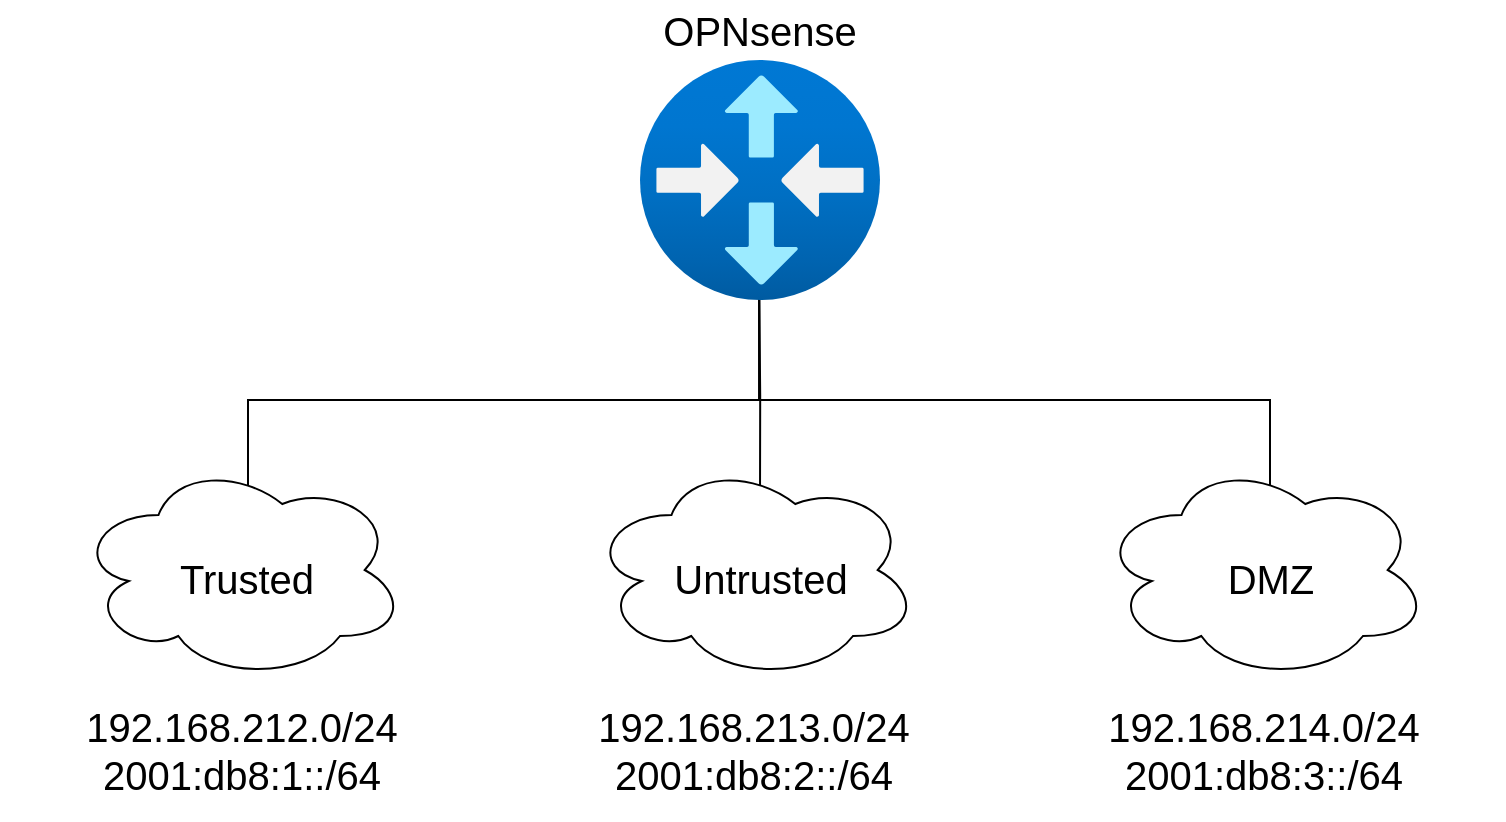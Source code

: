 <mxfile version="28.2.8">
  <diagram name="Page-1" id="kjfYO6QnPHj5p05ZAxf_">
    <mxGraphModel dx="1375" dy="665" grid="1" gridSize="10" guides="1" tooltips="1" connect="1" arrows="1" fold="1" page="1" pageScale="1" pageWidth="850" pageHeight="1100" math="0" shadow="0">
      <root>
        <mxCell id="0" />
        <mxCell id="1" parent="0" />
        <mxCell id="-5LEjpwpGlydO3lvvV_2-20" style="edgeStyle=orthogonalEdgeStyle;rounded=0;orthogonalLoop=1;jettySize=auto;html=1;entryX=0.5;entryY=0;entryDx=0;entryDy=0;" edge="1" parent="1" target="-5LEjpwpGlydO3lvvV_2-16">
          <mxGeometry relative="1" as="geometry">
            <mxPoint x="427.565" y="200.0" as="sourcePoint" />
            <Array as="points">
              <mxPoint x="428" y="260" />
              <mxPoint x="172" y="260" />
              <mxPoint x="172" y="314" />
            </Array>
          </mxGeometry>
        </mxCell>
        <mxCell id="-5LEjpwpGlydO3lvvV_2-26" style="edgeStyle=orthogonalEdgeStyle;rounded=0;orthogonalLoop=1;jettySize=auto;html=1;" edge="1" parent="1" target="-5LEjpwpGlydO3lvvV_2-24">
          <mxGeometry relative="1" as="geometry">
            <mxPoint x="427.565" y="200.0" as="sourcePoint" />
          </mxGeometry>
        </mxCell>
        <mxCell id="-5LEjpwpGlydO3lvvV_2-31" style="edgeStyle=orthogonalEdgeStyle;rounded=0;orthogonalLoop=1;jettySize=auto;html=1;entryX=0.5;entryY=0;entryDx=0;entryDy=0;" edge="1" parent="1" target="-5LEjpwpGlydO3lvvV_2-29">
          <mxGeometry relative="1" as="geometry">
            <mxPoint x="427.565" y="200.0" as="sourcePoint" />
            <Array as="points">
              <mxPoint x="428" y="260" />
              <mxPoint x="683" y="260" />
            </Array>
          </mxGeometry>
        </mxCell>
        <mxCell id="-5LEjpwpGlydO3lvvV_2-18" value="" style="group" vertex="1" connectable="0" parent="1">
          <mxGeometry x="86" y="290" width="165" height="110" as="geometry" />
        </mxCell>
        <mxCell id="-5LEjpwpGlydO3lvvV_2-15" value="" style="ellipse;shape=cloud;whiteSpace=wrap;html=1;" vertex="1" parent="-5LEjpwpGlydO3lvvV_2-18">
          <mxGeometry width="165" height="110" as="geometry" />
        </mxCell>
        <mxCell id="-5LEjpwpGlydO3lvvV_2-16" value="&lt;font style=&quot;font-size: 20px;&quot;&gt;Trusted&lt;/font&gt;" style="text;html=1;whiteSpace=wrap;strokeColor=none;fillColor=none;align=center;verticalAlign=middle;rounded=0;" vertex="1" parent="-5LEjpwpGlydO3lvvV_2-18">
          <mxGeometry x="18" y="24" width="135" height="70" as="geometry" />
        </mxCell>
        <mxCell id="-5LEjpwpGlydO3lvvV_2-21" value="&lt;font style=&quot;font-size: 20px;&quot;&gt;192.168.212.0/24&lt;br&gt;2001:db8:1::/64&lt;/font&gt;" style="text;html=1;whiteSpace=wrap;strokeColor=none;fillColor=none;align=center;verticalAlign=middle;rounded=0;" vertex="1" parent="1">
          <mxGeometry x="48.5" y="400" width="240" height="70" as="geometry" />
        </mxCell>
        <mxCell id="-5LEjpwpGlydO3lvvV_2-22" value="" style="group" vertex="1" connectable="0" parent="1">
          <mxGeometry x="342.5" y="290" width="165" height="110" as="geometry" />
        </mxCell>
        <mxCell id="-5LEjpwpGlydO3lvvV_2-23" value="" style="ellipse;shape=cloud;whiteSpace=wrap;html=1;" vertex="1" parent="-5LEjpwpGlydO3lvvV_2-22">
          <mxGeometry width="165" height="110" as="geometry" />
        </mxCell>
        <mxCell id="-5LEjpwpGlydO3lvvV_2-24" value="&lt;font style=&quot;font-size: 20px;&quot;&gt;Untrusted&lt;/font&gt;" style="text;html=1;whiteSpace=wrap;strokeColor=none;fillColor=none;align=center;verticalAlign=middle;rounded=0;" vertex="1" parent="-5LEjpwpGlydO3lvvV_2-22">
          <mxGeometry x="18" y="24" width="135" height="70" as="geometry" />
        </mxCell>
        <mxCell id="-5LEjpwpGlydO3lvvV_2-25" value="&lt;font style=&quot;font-size: 20px;&quot;&gt;192.168.213.0/24&lt;br&gt;2001:db8:2::/64&lt;/font&gt;" style="text;html=1;whiteSpace=wrap;strokeColor=none;fillColor=none;align=center;verticalAlign=middle;rounded=0;" vertex="1" parent="1">
          <mxGeometry x="305" y="400" width="240" height="70" as="geometry" />
        </mxCell>
        <mxCell id="-5LEjpwpGlydO3lvvV_2-27" value="" style="group" vertex="1" connectable="0" parent="1">
          <mxGeometry x="597.5" y="290" width="165" height="110" as="geometry" />
        </mxCell>
        <mxCell id="-5LEjpwpGlydO3lvvV_2-28" value="" style="ellipse;shape=cloud;whiteSpace=wrap;html=1;" vertex="1" parent="-5LEjpwpGlydO3lvvV_2-27">
          <mxGeometry width="165" height="110" as="geometry" />
        </mxCell>
        <mxCell id="-5LEjpwpGlydO3lvvV_2-29" value="&lt;font style=&quot;font-size: 20px;&quot;&gt;DMZ&lt;/font&gt;" style="text;html=1;whiteSpace=wrap;strokeColor=none;fillColor=none;align=center;verticalAlign=middle;rounded=0;" vertex="1" parent="-5LEjpwpGlydO3lvvV_2-27">
          <mxGeometry x="18" y="24" width="135" height="70" as="geometry" />
        </mxCell>
        <mxCell id="-5LEjpwpGlydO3lvvV_2-30" value="&lt;font style=&quot;font-size: 20px;&quot;&gt;192.168.214.0/24&lt;br&gt;2001:db8:3::/64&lt;/font&gt;" style="text;html=1;whiteSpace=wrap;strokeColor=none;fillColor=none;align=center;verticalAlign=middle;rounded=0;" vertex="1" parent="1">
          <mxGeometry x="560" y="400" width="240" height="70" as="geometry" />
        </mxCell>
        <mxCell id="-5LEjpwpGlydO3lvvV_2-32" value="" style="image;aspect=fixed;html=1;points=[];align=center;fontSize=12;image=img/lib/azure2/networking/Virtual_Router.svg;imageBackground=none;imageBorder=none;" vertex="1" parent="1">
          <mxGeometry x="368" y="90" width="120" height="120" as="geometry" />
        </mxCell>
        <mxCell id="-5LEjpwpGlydO3lvvV_2-33" value="&lt;font style=&quot;font-size: 20px;&quot;&gt;OPNsense&lt;/font&gt;" style="text;html=1;whiteSpace=wrap;strokeColor=none;fillColor=none;align=center;verticalAlign=middle;rounded=0;" vertex="1" parent="1">
          <mxGeometry x="348" y="60" width="160" height="30" as="geometry" />
        </mxCell>
      </root>
    </mxGraphModel>
  </diagram>
</mxfile>

